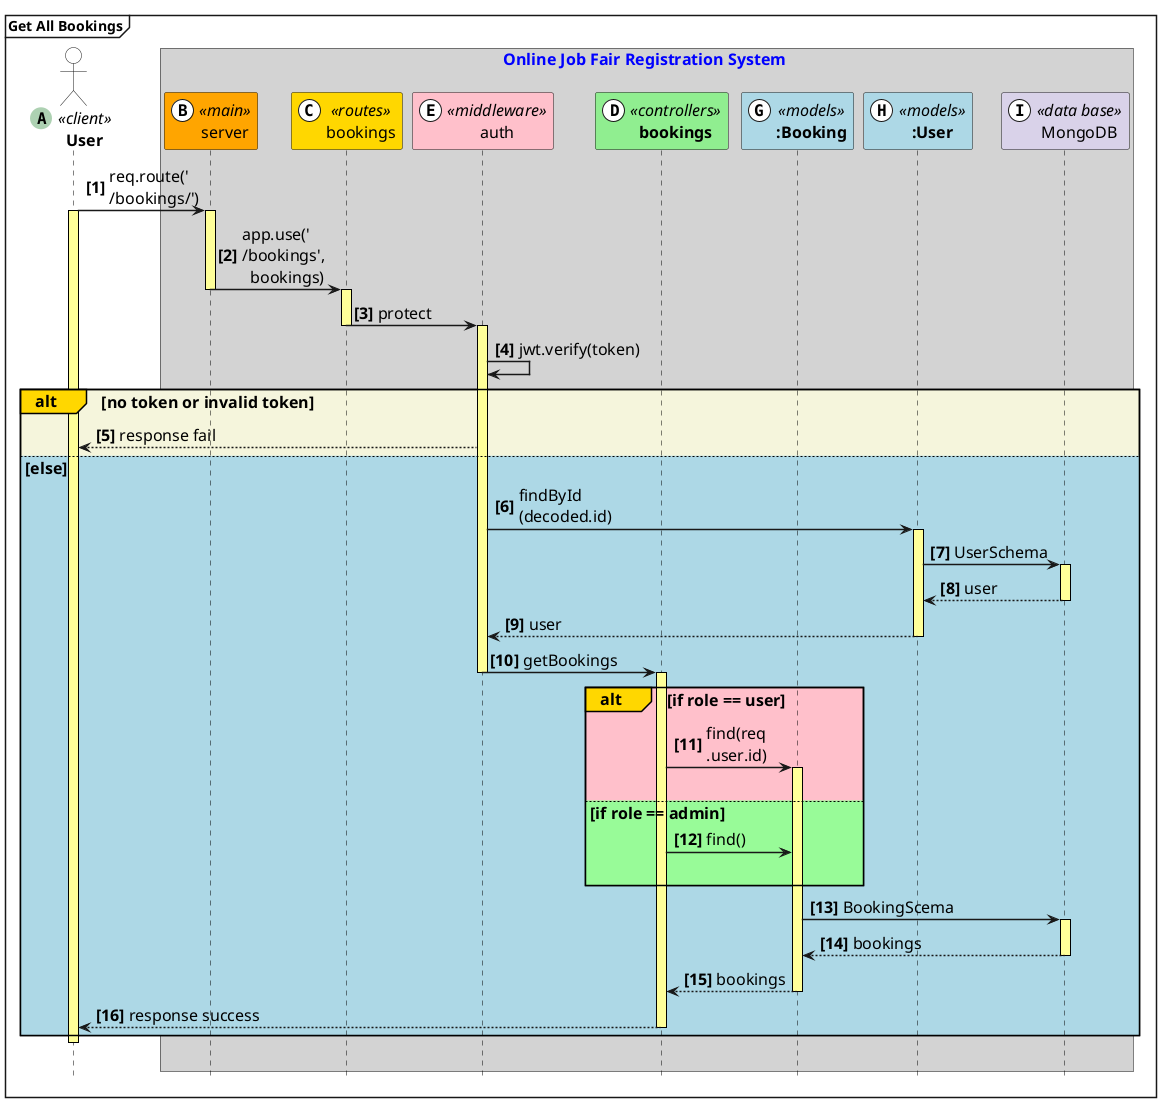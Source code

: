 
@startuml

hide footbox
skinparam sequenceArrowThickness 1.5
skinparam fontsize 50
autonumber 1 "<b>[###]"
skinparam component {
'FontSize 13
'BackgroundColor<<Apache>> Red
'BorderColor<<Apache>> #FF6655
'FontName Courier
'BorderColor black
'BackgroundColor gold
'ArrowFontName Impact
ArrowFontSize 15
'ArrowColor #FF6655
'ArrowFontColor #777777
}
'skinparam backgroundColor #EEEBDC

'title Sequence diagram
skinparam defaultFontSize 16
Mainframe <b>Get All Bookings</b>

actor "<b>User" as user <<(A,#ADD1B2)client>>#White
Box Online Job Fair Registration System #lightgrey
participant "server" as server <<(B,#FFFFFF)main>>#Orange
'participant "auth" as rauth <<(C,#FFFFFF)routes>>#Gold
participant "bookings" as rbookings <<(C,#FFFFFF)routes>>#Gold
'participant "companies" as rcompanies <<(C,#FFFFFF)routes>>#Gold
participant "auth" as middleware_auth <<(E,#FFFFFF)middleware>>#Pink
'participant "<b>auth" as controllers_auth <<(D,#FFFFFF)controllers>>#LightGreen
participant "<b>bookings" as controllers_bookings <<(D,#FFFFFF)controllers>>#LightGreen
'participant "<b>companies" as controllers_companies <<(F,#FFFFFF)controllers>>#LightGreen
' participant "<b>:Company" as models_Company <<(F,#FFFFFF)models>>#LightBlue
participant "<b>:Booking" as models_Booking <<(G,#FFFFFF)models>>#LightBlue
participant "<b>:User" as models_User <<(H,#FFFFFF)models>>#LightBlue
participant "MongoDB" as mongo <<(I,#FFFFFF)data base>>#d9d2e9
end box

user->server: req.route('\n/bookings/')
Activate user
Activate server
server->rbookings: app.use('\n/bookings',\n  bookings)
DeActivate server
Activate rbookings
'Middleware auth'
rbookings->middleware_auth: protect
DeActivate rbookings
Activate middleware_auth
middleware_auth->middleware_auth: jwt.verify(token)
Alt#Gold #Beige no token or invalid token
middleware_auth-->user: response fail
Else #LightBlue else
middleware_auth->models_User: findById\n(decoded.id)
Activate models_User
models_User->mongo: UserSchema
Activate mongo
mongo-->models_User: user
DeActivate mongo
models_User-->middleware_auth: user
DeActivate models_User
middleware_auth->controllers_bookings: getBookings
DeActivate middleware_auth
Activate controllers_bookings
Alt#Gold #Pink if role == user
controllers_bookings->models_Booking: find(req\n.user.id)
Activate models_Booking
|||
Else #PaleGreen if role == admin
controllers_bookings->models_Booking: find()
|||
End Alt
models_Booking->mongo: BookingScema
Activate mongo
mongo-->models_Booking: bookings
DeActivate mongo
models_Booking-->controllers_bookings: bookings
DeActivate models_Booking
controllers_bookings-->user: response success
DeActivate controllers_bookings
End Alt
DeActivate user
|||

skinparam sequence {
'Box ==============================
BoxBorderColor Black
BoxFontColor Blue
BoxFontSize 16
'LifeLine + Arrow ==============================
'ArrowColor DeepSkyBlue
LifeLineBorderColor Black
LifeLineBackgroundColor #FFFF99
'Participant ==============================
ParticipantBorderColor Black
'ParticipantBackgroundColor DodgerBlue
StereoTypeFontSize 14
ParticipantFontSize 16
ParticipantFontColor #0c0c0c
'ParticipantFontName Impact
'Actor ==============================
ActorBorderColor Black
ActorBackgroundColor White
ActorFontSize 16
ActorFontColor Black
'ActorFontName Aapex
' ===================================
}

@enduml